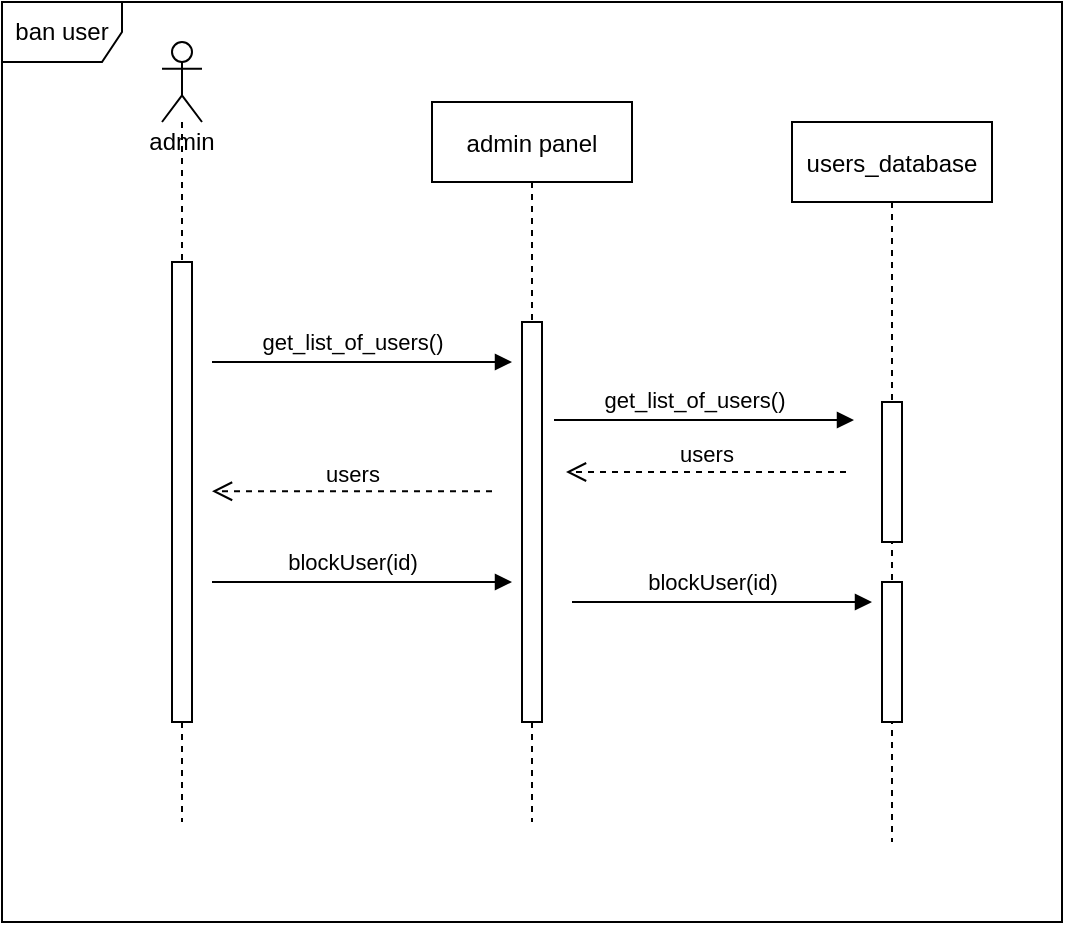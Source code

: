 <mxfile version="20.8.10" type="device"><diagram id="kgpKYQtTHZ0yAKxKKP6v" name="Page-1"><mxGraphModel dx="1091" dy="646" grid="1" gridSize="10" guides="1" tooltips="1" connect="1" arrows="1" fold="1" page="1" pageScale="1" pageWidth="850" pageHeight="1100" math="0" shadow="0"><root><mxCell id="0"/><mxCell id="1" parent="0"/><mxCell id="62iLxjVJGYPEeGBwEZaz-22" value="ban user" style="shape=umlFrame;whiteSpace=wrap;html=1;fillColor=none;gradientColor=none;" vertex="1" parent="1"><mxGeometry x="85" y="30" width="530" height="460" as="geometry"/></mxCell><mxCell id="62iLxjVJGYPEeGBwEZaz-5" value="admin&lt;br&gt;" style="shape=umlLifeline;participant=umlActor;perimeter=lifelinePerimeter;whiteSpace=wrap;html=1;container=1;collapsible=0;recursiveResize=0;verticalAlign=top;spacingTop=36;outlineConnect=0;" vertex="1" parent="1"><mxGeometry x="165" y="50" width="20" height="390" as="geometry"/></mxCell><mxCell id="3nuBFxr9cyL0pnOWT2aG-5" value="admin panel" style="shape=umlLifeline;perimeter=lifelinePerimeter;container=1;collapsible=0;recursiveResize=0;rounded=0;shadow=0;strokeWidth=1;" parent="1" vertex="1"><mxGeometry x="300" y="80" width="100" height="360" as="geometry"/></mxCell><mxCell id="3nuBFxr9cyL0pnOWT2aG-6" value="" style="points=[];perimeter=orthogonalPerimeter;rounded=0;shadow=0;strokeWidth=1;" parent="3nuBFxr9cyL0pnOWT2aG-5" vertex="1"><mxGeometry x="45" y="110" width="10" height="200" as="geometry"/></mxCell><mxCell id="62iLxjVJGYPEeGBwEZaz-1" value="" style="html=1;points=[];perimeter=orthogonalPerimeter;" vertex="1" parent="1"><mxGeometry x="170" y="160" width="10" height="230" as="geometry"/></mxCell><object label="" sdf="sdf" id="62iLxjVJGYPEeGBwEZaz-9"><mxCell style="html=1;verticalAlign=bottom;endArrow=block;rounded=0;" edge="1" parent="1"><mxGeometry x="0.033" y="10" width="80" relative="1" as="geometry"><mxPoint x="190" y="210" as="sourcePoint"/><mxPoint x="340" y="210" as="targetPoint"/><mxPoint as="offset"/></mxGeometry></mxCell></object><mxCell id="62iLxjVJGYPEeGBwEZaz-23" value="get_list_of_users()" style="edgeLabel;html=1;align=center;verticalAlign=middle;resizable=0;points=[];" vertex="1" connectable="0" parent="62iLxjVJGYPEeGBwEZaz-9"><mxGeometry x="-0.416" y="-1" relative="1" as="geometry"><mxPoint x="26" y="-11" as="offset"/></mxGeometry></mxCell><mxCell id="62iLxjVJGYPEeGBwEZaz-15" value="users_database" style="shape=umlLifeline;perimeter=lifelinePerimeter;container=1;collapsible=0;recursiveResize=0;rounded=0;shadow=0;strokeWidth=1;" vertex="1" parent="1"><mxGeometry x="480" y="90" width="100" height="360" as="geometry"/></mxCell><mxCell id="62iLxjVJGYPEeGBwEZaz-16" value="" style="points=[];perimeter=orthogonalPerimeter;rounded=0;shadow=0;strokeWidth=1;" vertex="1" parent="62iLxjVJGYPEeGBwEZaz-15"><mxGeometry x="45" y="140" width="10" height="70" as="geometry"/></mxCell><mxCell id="62iLxjVJGYPEeGBwEZaz-36" value="" style="points=[];perimeter=orthogonalPerimeter;rounded=0;shadow=0;strokeWidth=1;" vertex="1" parent="62iLxjVJGYPEeGBwEZaz-15"><mxGeometry x="45" y="230" width="10" height="70" as="geometry"/></mxCell><mxCell id="62iLxjVJGYPEeGBwEZaz-18" value="users" style="html=1;verticalAlign=bottom;endArrow=open;dashed=1;endSize=8;rounded=0;" edge="1" parent="1"><mxGeometry relative="1" as="geometry"><mxPoint x="507" y="265" as="sourcePoint"/><mxPoint x="367" y="265" as="targetPoint"/></mxGeometry></mxCell><object label="" sdf="sdf" id="62iLxjVJGYPEeGBwEZaz-28"><mxCell style="html=1;verticalAlign=bottom;endArrow=block;rounded=0;" edge="1" parent="1"><mxGeometry x="0.033" y="10" width="80" relative="1" as="geometry"><mxPoint x="361" y="239.0" as="sourcePoint"/><mxPoint x="511" y="239.0" as="targetPoint"/><mxPoint as="offset"/></mxGeometry></mxCell></object><mxCell id="62iLxjVJGYPEeGBwEZaz-29" value="get_list_of_users()" style="edgeLabel;html=1;align=center;verticalAlign=middle;resizable=0;points=[];" vertex="1" connectable="0" parent="62iLxjVJGYPEeGBwEZaz-28"><mxGeometry x="-0.416" y="-1" relative="1" as="geometry"><mxPoint x="26" y="-11" as="offset"/></mxGeometry></mxCell><mxCell id="62iLxjVJGYPEeGBwEZaz-31" value="users" style="html=1;verticalAlign=bottom;endArrow=open;dashed=1;endSize=8;rounded=0;" edge="1" parent="1"><mxGeometry relative="1" as="geometry"><mxPoint x="330" y="274.63" as="sourcePoint"/><mxPoint x="190" y="274.63" as="targetPoint"/></mxGeometry></mxCell><object label="" sdf="sdf" id="62iLxjVJGYPEeGBwEZaz-32"><mxCell style="html=1;verticalAlign=bottom;endArrow=block;rounded=0;" edge="1" parent="1"><mxGeometry x="0.033" y="10" width="80" relative="1" as="geometry"><mxPoint x="190" y="320" as="sourcePoint"/><mxPoint x="340" y="320" as="targetPoint"/><mxPoint as="offset"/></mxGeometry></mxCell></object><mxCell id="62iLxjVJGYPEeGBwEZaz-33" value="blockUser(id)" style="edgeLabel;html=1;align=center;verticalAlign=middle;resizable=0;points=[];" vertex="1" connectable="0" parent="62iLxjVJGYPEeGBwEZaz-32"><mxGeometry x="-0.416" y="-1" relative="1" as="geometry"><mxPoint x="26" y="-11" as="offset"/></mxGeometry></mxCell><object label="" sdf="sdf" id="62iLxjVJGYPEeGBwEZaz-37"><mxCell style="html=1;verticalAlign=bottom;endArrow=block;rounded=0;" edge="1" parent="1"><mxGeometry x="0.033" y="10" width="80" relative="1" as="geometry"><mxPoint x="370" y="330.0" as="sourcePoint"/><mxPoint x="520" y="330.0" as="targetPoint"/><mxPoint as="offset"/></mxGeometry></mxCell></object><mxCell id="62iLxjVJGYPEeGBwEZaz-38" value="blockUser(id)" style="edgeLabel;html=1;align=center;verticalAlign=middle;resizable=0;points=[];" vertex="1" connectable="0" parent="62iLxjVJGYPEeGBwEZaz-37"><mxGeometry x="-0.416" y="-1" relative="1" as="geometry"><mxPoint x="26" y="-11" as="offset"/></mxGeometry></mxCell></root></mxGraphModel></diagram></mxfile>